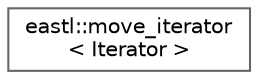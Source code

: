 digraph "类继承关系图"
{
 // LATEX_PDF_SIZE
  bgcolor="transparent";
  edge [fontname=Helvetica,fontsize=10,labelfontname=Helvetica,labelfontsize=10];
  node [fontname=Helvetica,fontsize=10,shape=box,height=0.2,width=0.4];
  rankdir="LR";
  Node0 [id="Node000000",label="eastl::move_iterator\l\< Iterator \>",height=0.2,width=0.4,color="grey40", fillcolor="white", style="filled",URL="$classeastl_1_1move__iterator.html",tooltip=" "];
}
